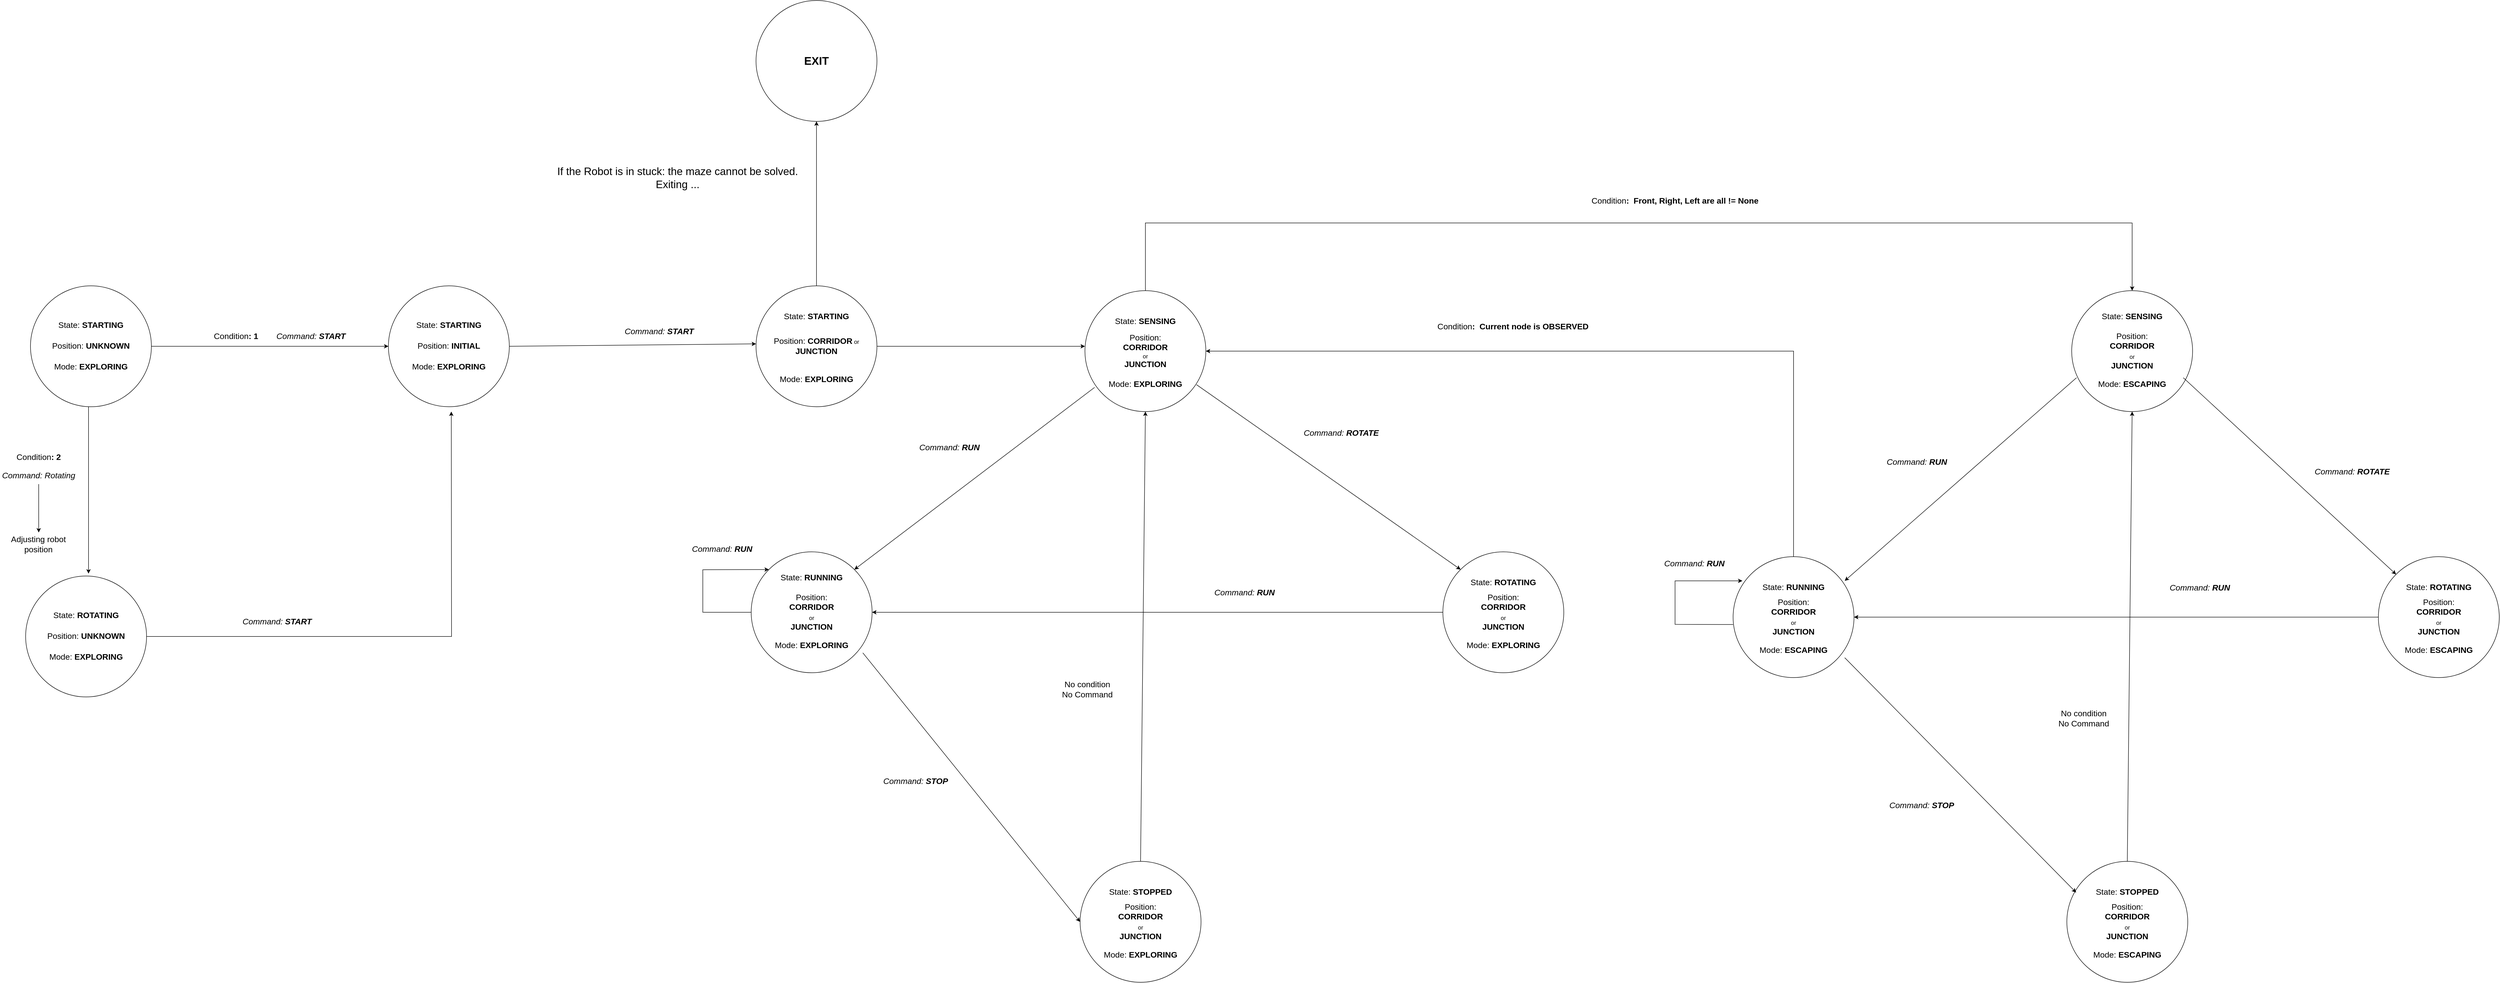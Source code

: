 <mxfile version="20.6.0" type="device"><diagram id="oHIKSgTiOQkMyJWuB0hQ" name="Page-1"><mxGraphModel dx="2877" dy="2372" grid="1" gridSize="10" guides="1" tooltips="1" connect="1" arrows="1" fold="1" page="1" pageScale="1" pageWidth="827" pageHeight="1169" math="0" shadow="0"><root><mxCell id="0"/><mxCell id="1" parent="0"/><mxCell id="BIq160XvXue0IQrzYjFs-11" value="" style="group" parent="1" vertex="1" connectable="0"><mxGeometry x="-430" y="200" width="250" height="250" as="geometry"/></mxCell><mxCell id="BIq160XvXue0IQrzYjFs-1" value="" style="ellipse;whiteSpace=wrap;html=1;aspect=fixed;" parent="BIq160XvXue0IQrzYjFs-11" vertex="1"><mxGeometry width="250" height="250" as="geometry"/></mxCell><mxCell id="BIq160XvXue0IQrzYjFs-3" value="&lt;font style=&quot;font-size: 17px;&quot;&gt;State: &lt;b&gt;STARTING&lt;/b&gt;&lt;/font&gt;" style="text;html=1;strokeColor=none;fillColor=none;align=center;verticalAlign=middle;whiteSpace=wrap;rounded=0;" parent="BIq160XvXue0IQrzYjFs-11" vertex="1"><mxGeometry x="19.231" y="67.308" width="211.538" height="28.846" as="geometry"/></mxCell><mxCell id="BIq160XvXue0IQrzYjFs-8" value="&lt;font style=&quot;font-size: 17px;&quot;&gt;Position: &lt;b&gt;UNKNOWN&lt;/b&gt;&lt;/font&gt;" style="text;html=1;strokeColor=none;fillColor=none;align=center;verticalAlign=middle;whiteSpace=wrap;rounded=0;" parent="BIq160XvXue0IQrzYjFs-11" vertex="1"><mxGeometry x="19.231" y="110.577" width="211.538" height="28.846" as="geometry"/></mxCell><mxCell id="BIq160XvXue0IQrzYjFs-12" value="&lt;font style=&quot;font-size: 17px;&quot;&gt;Mode: &lt;b&gt;EXPLORING&lt;/b&gt;&lt;/font&gt;" style="text;html=1;strokeColor=none;fillColor=none;align=center;verticalAlign=middle;whiteSpace=wrap;rounded=0;" parent="BIq160XvXue0IQrzYjFs-11" vertex="1"><mxGeometry x="19.231" y="153.846" width="211.538" height="28.846" as="geometry"/></mxCell><mxCell id="BIq160XvXue0IQrzYjFs-13" value="" style="group" parent="1" vertex="1" connectable="0"><mxGeometry x="310" y="200" width="250" height="250" as="geometry"/></mxCell><mxCell id="BIq160XvXue0IQrzYjFs-14" value="" style="ellipse;whiteSpace=wrap;html=1;aspect=fixed;" parent="BIq160XvXue0IQrzYjFs-13" vertex="1"><mxGeometry width="250" height="250" as="geometry"/></mxCell><mxCell id="BIq160XvXue0IQrzYjFs-15" value="&lt;font style=&quot;font-size: 17px;&quot;&gt;State: &lt;b&gt;STARTING&lt;/b&gt;&lt;/font&gt;" style="text;html=1;strokeColor=none;fillColor=none;align=center;verticalAlign=middle;whiteSpace=wrap;rounded=0;" parent="BIq160XvXue0IQrzYjFs-13" vertex="1"><mxGeometry x="19.231" y="67.308" width="211.538" height="28.846" as="geometry"/></mxCell><mxCell id="BIq160XvXue0IQrzYjFs-16" value="&lt;font style=&quot;font-size: 17px;&quot;&gt;Position: &lt;b&gt;INITIAL&lt;/b&gt;&lt;/font&gt;" style="text;html=1;strokeColor=none;fillColor=none;align=center;verticalAlign=middle;whiteSpace=wrap;rounded=0;" parent="BIq160XvXue0IQrzYjFs-13" vertex="1"><mxGeometry x="19.231" y="110.577" width="211.538" height="28.846" as="geometry"/></mxCell><mxCell id="BIq160XvXue0IQrzYjFs-17" value="&lt;font style=&quot;font-size: 17px;&quot;&gt;Mode: &lt;b&gt;EXPLORING&lt;/b&gt;&lt;/font&gt;" style="text;html=1;strokeColor=none;fillColor=none;align=center;verticalAlign=middle;whiteSpace=wrap;rounded=0;" parent="BIq160XvXue0IQrzYjFs-13" vertex="1"><mxGeometry x="19.231" y="153.846" width="211.538" height="28.846" as="geometry"/></mxCell><mxCell id="BIq160XvXue0IQrzYjFs-19" value="" style="endArrow=classic;html=1;rounded=0;fontSize=17;exitX=1;exitY=0.5;exitDx=0;exitDy=0;entryX=0;entryY=0.5;entryDx=0;entryDy=0;" parent="1" source="BIq160XvXue0IQrzYjFs-1" target="BIq160XvXue0IQrzYjFs-14" edge="1"><mxGeometry width="50" height="50" relative="1" as="geometry"><mxPoint x="150" y="440" as="sourcePoint"/><mxPoint x="200" y="390" as="targetPoint"/></mxGeometry></mxCell><mxCell id="BIq160XvXue0IQrzYjFs-20" value="Condition&lt;b&gt;: 1&lt;/b&gt;" style="text;html=1;strokeColor=none;fillColor=none;align=center;verticalAlign=middle;whiteSpace=wrap;rounded=0;fontSize=17;" parent="1" vertex="1"><mxGeometry x="-80" y="290" width="150" height="30" as="geometry"/></mxCell><mxCell id="BIq160XvXue0IQrzYjFs-22" value="" style="endArrow=classic;html=1;rounded=0;fontSize=17;exitX=1;exitY=0.5;exitDx=0;exitDy=0;" parent="1" edge="1"><mxGeometry width="50" height="50" relative="1" as="geometry"><mxPoint x="-310.0" y="450" as="sourcePoint"/><mxPoint x="-310" y="795" as="targetPoint"/></mxGeometry></mxCell><mxCell id="BIq160XvXue0IQrzYjFs-23" value="Condition&lt;b&gt;: 2&lt;/b&gt;" style="text;html=1;strokeColor=none;fillColor=none;align=center;verticalAlign=middle;whiteSpace=wrap;rounded=0;fontSize=17;" parent="1" vertex="1"><mxGeometry x="-488" y="540" width="150" height="30" as="geometry"/></mxCell><mxCell id="BIq160XvXue0IQrzYjFs-31" style="edgeStyle=orthogonalEdgeStyle;rounded=0;orthogonalLoop=1;jettySize=auto;html=1;exitX=0.5;exitY=1;exitDx=0;exitDy=0;fontSize=17;" parent="1" source="BIq160XvXue0IQrzYjFs-24" target="BIq160XvXue0IQrzYjFs-32" edge="1"><mxGeometry relative="1" as="geometry"><mxPoint x="-413.273" y="680" as="targetPoint"/></mxGeometry></mxCell><mxCell id="BIq160XvXue0IQrzYjFs-24" value="&lt;div&gt;&lt;i&gt;Command: Rotating&lt;/i&gt;&lt;/div&gt;&lt;div&gt;&lt;i&gt;&lt;br&gt;&lt;/i&gt;&lt;/div&gt;" style="text;html=1;strokeColor=none;fillColor=none;align=center;verticalAlign=middle;whiteSpace=wrap;rounded=0;fontSize=17;" parent="1" vertex="1"><mxGeometry x="-493" y="595" width="160" height="15" as="geometry"/></mxCell><mxCell id="BIq160XvXue0IQrzYjFs-25" value="" style="group" parent="1" vertex="1" connectable="0"><mxGeometry x="-440" y="800" width="250" height="250" as="geometry"/></mxCell><mxCell id="BIq160XvXue0IQrzYjFs-26" value="" style="ellipse;whiteSpace=wrap;html=1;aspect=fixed;" parent="BIq160XvXue0IQrzYjFs-25" vertex="1"><mxGeometry width="250" height="250" as="geometry"/></mxCell><mxCell id="BIq160XvXue0IQrzYjFs-27" value="&lt;font style=&quot;font-size: 17px;&quot;&gt;State: &lt;b&gt;ROTATING&lt;/b&gt;&lt;/font&gt;" style="text;html=1;strokeColor=none;fillColor=none;align=center;verticalAlign=middle;whiteSpace=wrap;rounded=0;" parent="BIq160XvXue0IQrzYjFs-25" vertex="1"><mxGeometry x="19.231" y="67.308" width="211.538" height="28.846" as="geometry"/></mxCell><mxCell id="BIq160XvXue0IQrzYjFs-28" value="&lt;font style=&quot;font-size: 17px;&quot;&gt;Position: &lt;b&gt;UNKNOWN&lt;/b&gt;&lt;/font&gt;" style="text;html=1;strokeColor=none;fillColor=none;align=center;verticalAlign=middle;whiteSpace=wrap;rounded=0;" parent="BIq160XvXue0IQrzYjFs-25" vertex="1"><mxGeometry x="19.231" y="110.577" width="211.538" height="28.846" as="geometry"/></mxCell><mxCell id="BIq160XvXue0IQrzYjFs-29" value="&lt;font style=&quot;font-size: 17px;&quot;&gt;Mode: &lt;b&gt;EXPLORING&lt;/b&gt;&lt;/font&gt;" style="text;html=1;strokeColor=none;fillColor=none;align=center;verticalAlign=middle;whiteSpace=wrap;rounded=0;" parent="BIq160XvXue0IQrzYjFs-25" vertex="1"><mxGeometry x="19.231" y="153.846" width="211.538" height="28.846" as="geometry"/></mxCell><mxCell id="BIq160XvXue0IQrzYjFs-32" value="Adjusting robot position" style="text;html=1;strokeColor=none;fillColor=none;align=center;verticalAlign=middle;whiteSpace=wrap;rounded=0;fontSize=17;" parent="1" vertex="1"><mxGeometry x="-485.64" y="710" width="145.27" height="50" as="geometry"/></mxCell><mxCell id="BIq160XvXue0IQrzYjFs-33" style="edgeStyle=orthogonalEdgeStyle;rounded=0;orthogonalLoop=1;jettySize=auto;html=1;exitX=1;exitY=0.5;exitDx=0;exitDy=0;fontSize=17;" parent="1" source="BIq160XvXue0IQrzYjFs-26" edge="1"><mxGeometry relative="1" as="geometry"><mxPoint x="440" y="460" as="targetPoint"/></mxGeometry></mxCell><mxCell id="BIq160XvXue0IQrzYjFs-35" value="" style="group" parent="1" vertex="1" connectable="0"><mxGeometry x="1070" y="200" width="250" height="250" as="geometry"/></mxCell><mxCell id="BIq160XvXue0IQrzYjFs-36" value="" style="ellipse;whiteSpace=wrap;html=1;aspect=fixed;" parent="BIq160XvXue0IQrzYjFs-35" vertex="1"><mxGeometry width="250" height="250" as="geometry"/></mxCell><mxCell id="BIq160XvXue0IQrzYjFs-37" value="&lt;font style=&quot;font-size: 17px;&quot;&gt;State: &lt;b&gt;STARTING&lt;/b&gt;&lt;/font&gt;" style="text;html=1;strokeColor=none;fillColor=none;align=center;verticalAlign=middle;whiteSpace=wrap;rounded=0;" parent="BIq160XvXue0IQrzYjFs-35" vertex="1"><mxGeometry x="19.231" y="49.998" width="211.538" height="28.846" as="geometry"/></mxCell><mxCell id="BIq160XvXue0IQrzYjFs-38" value="&lt;font style=&quot;font-size: 17px;&quot;&gt;Position: &lt;b&gt;CORRIDOR&lt;/b&gt;&lt;/font&gt; or &lt;font style=&quot;font-size: 17px;&quot;&gt;&lt;b&gt;JUNCTION&lt;/b&gt;&lt;/font&gt;" style="text;html=1;strokeColor=none;fillColor=none;align=center;verticalAlign=middle;whiteSpace=wrap;rounded=0;" parent="BIq160XvXue0IQrzYjFs-35" vertex="1"><mxGeometry x="19.231" y="110.577" width="211.538" height="28.846" as="geometry"/></mxCell><mxCell id="BIq160XvXue0IQrzYjFs-39" value="&lt;font style=&quot;font-size: 17px;&quot;&gt;Mode: &lt;b&gt;EXPLORING&lt;/b&gt;&lt;/font&gt;" style="text;html=1;strokeColor=none;fillColor=none;align=center;verticalAlign=middle;whiteSpace=wrap;rounded=0;" parent="BIq160XvXue0IQrzYjFs-35" vertex="1"><mxGeometry x="19.231" y="179.996" width="211.538" height="28.846" as="geometry"/></mxCell><mxCell id="BIq160XvXue0IQrzYjFs-40" value="" style="endArrow=classic;html=1;rounded=0;fontSize=17;exitX=1;exitY=0.5;exitDx=0;exitDy=0;entryX=0;entryY=0.5;entryDx=0;entryDy=0;" parent="1" source="BIq160XvXue0IQrzYjFs-14" edge="1"><mxGeometry width="50" height="50" relative="1" as="geometry"><mxPoint x="580.0" y="320.0" as="sourcePoint"/><mxPoint x="1070.0" y="320.0" as="targetPoint"/></mxGeometry></mxCell><mxCell id="BIq160XvXue0IQrzYjFs-41" value="&lt;i&gt;Command: &lt;b&gt;START&lt;/b&gt;&lt;/i&gt;" style="text;html=1;strokeColor=none;fillColor=none;align=center;verticalAlign=middle;whiteSpace=wrap;rounded=0;fontSize=17;" parent="1" vertex="1"><mxGeometry x="790" y="280" width="160" height="30" as="geometry"/></mxCell><mxCell id="BIq160XvXue0IQrzYjFs-42" value="" style="group" parent="1" vertex="1" connectable="0"><mxGeometry x="1750" y="210" width="250" height="250" as="geometry"/></mxCell><mxCell id="BIq160XvXue0IQrzYjFs-43" value="" style="ellipse;whiteSpace=wrap;html=1;aspect=fixed;" parent="BIq160XvXue0IQrzYjFs-42" vertex="1"><mxGeometry width="250" height="250" as="geometry"/></mxCell><mxCell id="BIq160XvXue0IQrzYjFs-44" value="&lt;font style=&quot;font-size: 17px;&quot;&gt;State: &lt;b&gt;SENSING&lt;/b&gt;&lt;/font&gt;" style="text;html=1;strokeColor=none;fillColor=none;align=center;verticalAlign=middle;whiteSpace=wrap;rounded=0;" parent="BIq160XvXue0IQrzYjFs-42" vertex="1"><mxGeometry x="19.231" y="49.998" width="211.538" height="28.846" as="geometry"/></mxCell><mxCell id="BIq160XvXue0IQrzYjFs-45" value="&lt;div&gt;&lt;font style=&quot;font-size: 17px;&quot;&gt;Position: &lt;br&gt;&lt;/font&gt;&lt;/div&gt;&lt;div&gt;&lt;font style=&quot;font-size: 17px;&quot;&gt;&lt;b&gt;CORRIDOR&lt;/b&gt;&lt;/font&gt; &lt;br&gt;&lt;/div&gt;&lt;div&gt;or &lt;br&gt;&lt;/div&gt;&lt;div&gt;&lt;font style=&quot;font-size: 17px;&quot;&gt;&lt;b&gt;JUNCTION&lt;/b&gt;&lt;/font&gt;&lt;/div&gt;" style="text;html=1;strokeColor=none;fillColor=none;align=center;verticalAlign=middle;whiteSpace=wrap;rounded=0;" parent="BIq160XvXue0IQrzYjFs-42" vertex="1"><mxGeometry x="19.231" y="110.577" width="211.538" height="28.846" as="geometry"/></mxCell><mxCell id="BIq160XvXue0IQrzYjFs-46" value="&lt;font style=&quot;font-size: 17px;&quot;&gt;Mode: &lt;b&gt;EXPLORING&lt;/b&gt;&lt;/font&gt;" style="text;html=1;strokeColor=none;fillColor=none;align=center;verticalAlign=middle;whiteSpace=wrap;rounded=0;" parent="BIq160XvXue0IQrzYjFs-42" vertex="1"><mxGeometry x="19.231" y="179.996" width="211.538" height="28.846" as="geometry"/></mxCell><mxCell id="BIq160XvXue0IQrzYjFs-48" value="" style="group" parent="1" vertex="1" connectable="0"><mxGeometry x="1060" y="750" width="250" height="250" as="geometry"/></mxCell><mxCell id="BIq160XvXue0IQrzYjFs-49" value="" style="ellipse;whiteSpace=wrap;html=1;aspect=fixed;" parent="BIq160XvXue0IQrzYjFs-48" vertex="1"><mxGeometry width="250" height="250" as="geometry"/></mxCell><mxCell id="BIq160XvXue0IQrzYjFs-50" value="&lt;font style=&quot;font-size: 17px;&quot;&gt;State: &lt;b&gt;RUNNING&lt;/b&gt;&lt;/font&gt;" style="text;html=1;strokeColor=none;fillColor=none;align=center;verticalAlign=middle;whiteSpace=wrap;rounded=0;" parent="BIq160XvXue0IQrzYjFs-48" vertex="1"><mxGeometry x="19.231" y="39.998" width="211.538" height="28.846" as="geometry"/></mxCell><mxCell id="BIq160XvXue0IQrzYjFs-51" value="&lt;div&gt;&lt;font style=&quot;font-size: 17px;&quot;&gt;Position: &lt;br&gt;&lt;/font&gt;&lt;/div&gt;&lt;div&gt;&lt;font style=&quot;font-size: 17px;&quot;&gt;&lt;b&gt;CORRIDOR&lt;/b&gt;&lt;/font&gt; &lt;br&gt;&lt;/div&gt;&lt;div&gt;or &lt;font style=&quot;font-size: 17px;&quot;&gt;&lt;b&gt;&lt;br&gt;&lt;/b&gt;&lt;/font&gt;&lt;/div&gt;&lt;div&gt;&lt;font style=&quot;font-size: 17px;&quot;&gt;&lt;b&gt;JUNCTION&lt;/b&gt;&lt;/font&gt;&lt;/div&gt;" style="text;html=1;strokeColor=none;fillColor=none;align=center;verticalAlign=middle;whiteSpace=wrap;rounded=0;" parent="BIq160XvXue0IQrzYjFs-48" vertex="1"><mxGeometry x="19.231" y="110.577" width="211.538" height="28.846" as="geometry"/></mxCell><mxCell id="BIq160XvXue0IQrzYjFs-52" value="&lt;font style=&quot;font-size: 17px;&quot;&gt;Mode: &lt;b&gt;EXPLORING&lt;/b&gt;&lt;/font&gt;" style="text;html=1;strokeColor=none;fillColor=none;align=center;verticalAlign=middle;whiteSpace=wrap;rounded=0;" parent="BIq160XvXue0IQrzYjFs-48" vertex="1"><mxGeometry x="19.231" y="179.996" width="211.538" height="28.846" as="geometry"/></mxCell><mxCell id="BIq160XvXue0IQrzYjFs-143" value="" style="endArrow=classic;html=1;rounded=0;fontSize=22;entryX=0;entryY=0;entryDx=0;entryDy=0;exitX=0;exitY=0.5;exitDx=0;exitDy=0;" parent="BIq160XvXue0IQrzYjFs-48" source="BIq160XvXue0IQrzYjFs-49" target="BIq160XvXue0IQrzYjFs-49" edge="1"><mxGeometry width="50" height="50" relative="1" as="geometry"><mxPoint x="-120" y="37" as="sourcePoint"/><mxPoint x="250" y="180" as="targetPoint"/><Array as="points"><mxPoint x="-100" y="125"/><mxPoint x="-100" y="37"/></Array></mxGeometry></mxCell><mxCell id="BIq160XvXue0IQrzYjFs-53" value="" style="group" parent="1" vertex="1" connectable="0"><mxGeometry x="2490" y="750" width="250" height="250" as="geometry"/></mxCell><mxCell id="BIq160XvXue0IQrzYjFs-54" value="" style="ellipse;whiteSpace=wrap;html=1;aspect=fixed;" parent="BIq160XvXue0IQrzYjFs-53" vertex="1"><mxGeometry width="250" height="250" as="geometry"/></mxCell><mxCell id="BIq160XvXue0IQrzYjFs-55" value="&lt;font style=&quot;font-size: 17px;&quot;&gt;State: &lt;b&gt;ROTATING&lt;/b&gt;&lt;/font&gt;" style="text;html=1;strokeColor=none;fillColor=none;align=center;verticalAlign=middle;whiteSpace=wrap;rounded=0;" parent="BIq160XvXue0IQrzYjFs-53" vertex="1"><mxGeometry x="19.231" y="49.998" width="211.538" height="28.846" as="geometry"/></mxCell><mxCell id="BIq160XvXue0IQrzYjFs-56" value="&lt;div&gt;&lt;font style=&quot;font-size: 17px;&quot;&gt;Position: &lt;b&gt;&lt;br&gt;&lt;/b&gt;&lt;/font&gt;&lt;/div&gt;&lt;div&gt;&lt;font style=&quot;font-size: 17px;&quot;&gt;&lt;b&gt;CORRIDOR&lt;/b&gt;&lt;/font&gt; &lt;br&gt;&lt;/div&gt;&lt;div&gt;or &lt;font style=&quot;font-size: 17px;&quot;&gt;&lt;b&gt;&lt;br&gt;&lt;/b&gt;&lt;/font&gt;&lt;/div&gt;&lt;div&gt;&lt;font style=&quot;font-size: 17px;&quot;&gt;&lt;b&gt;JUNCTION&lt;/b&gt;&lt;/font&gt;&lt;/div&gt;" style="text;html=1;strokeColor=none;fillColor=none;align=center;verticalAlign=middle;whiteSpace=wrap;rounded=0;" parent="BIq160XvXue0IQrzYjFs-53" vertex="1"><mxGeometry x="19.23" y="110" width="211.54" height="29.42" as="geometry"/></mxCell><mxCell id="BIq160XvXue0IQrzYjFs-57" value="&lt;font style=&quot;font-size: 17px;&quot;&gt;Mode: &lt;b&gt;EXPLORING&lt;/b&gt;&lt;/font&gt;" style="text;html=1;strokeColor=none;fillColor=none;align=center;verticalAlign=middle;whiteSpace=wrap;rounded=0;" parent="BIq160XvXue0IQrzYjFs-53" vertex="1"><mxGeometry x="19.231" y="179.996" width="211.538" height="28.846" as="geometry"/></mxCell><mxCell id="BIq160XvXue0IQrzYjFs-58" value="" style="group" parent="1" vertex="1" connectable="0"><mxGeometry x="1070" y="-390" width="250" height="250" as="geometry"/></mxCell><mxCell id="BIq160XvXue0IQrzYjFs-59" value="" style="ellipse;whiteSpace=wrap;html=1;aspect=fixed;" parent="BIq160XvXue0IQrzYjFs-58" vertex="1"><mxGeometry width="250" height="250" as="geometry"/></mxCell><mxCell id="BIq160XvXue0IQrzYjFs-60" value="&lt;font style=&quot;font-size: 23px;&quot;&gt;&lt;b&gt;EXIT&lt;/b&gt;&lt;/font&gt;" style="text;html=1;strokeColor=none;fillColor=none;align=center;verticalAlign=middle;whiteSpace=wrap;rounded=0;" parent="BIq160XvXue0IQrzYjFs-58" vertex="1"><mxGeometry x="19.231" y="110.578" width="211.538" height="28.846" as="geometry"/></mxCell><mxCell id="BIq160XvXue0IQrzYjFs-64" style="edgeStyle=orthogonalEdgeStyle;rounded=0;orthogonalLoop=1;jettySize=auto;html=1;exitX=0.5;exitY=0;exitDx=0;exitDy=0;entryX=0.5;entryY=1;entryDx=0;entryDy=0;fontSize=17;" parent="1" source="BIq160XvXue0IQrzYjFs-36" target="BIq160XvXue0IQrzYjFs-59" edge="1"><mxGeometry relative="1" as="geometry"/></mxCell><mxCell id="BIq160XvXue0IQrzYjFs-65" value="&lt;div style=&quot;font-size: 22px;&quot;&gt;&lt;font style=&quot;font-size: 22px;&quot;&gt;If the Robot is in stuck: the maze cannot be solved.&lt;/font&gt;&lt;/div&gt;&lt;div style=&quot;font-size: 22px;&quot;&gt;&lt;font style=&quot;font-size: 22px;&quot;&gt;Exiting ...&lt;br&gt;&lt;/font&gt;&lt;/div&gt;" style="text;html=1;strokeColor=none;fillColor=none;align=center;verticalAlign=middle;whiteSpace=wrap;rounded=0;fontSize=17;" parent="1" vertex="1"><mxGeometry x="648" y="-88" width="520" height="130" as="geometry"/></mxCell><mxCell id="BIq160XvXue0IQrzYjFs-72" value="" style="group" parent="1" vertex="1" connectable="0"><mxGeometry x="1740" y="1390" width="250" height="250" as="geometry"/></mxCell><mxCell id="BIq160XvXue0IQrzYjFs-73" value="" style="ellipse;whiteSpace=wrap;html=1;aspect=fixed;" parent="BIq160XvXue0IQrzYjFs-72" vertex="1"><mxGeometry width="250" height="250" as="geometry"/></mxCell><mxCell id="BIq160XvXue0IQrzYjFs-74" value="&lt;font style=&quot;font-size: 17px;&quot;&gt;State: &lt;b&gt;STOPPED&lt;/b&gt;&lt;/font&gt;" style="text;html=1;strokeColor=none;fillColor=none;align=center;verticalAlign=middle;whiteSpace=wrap;rounded=0;" parent="BIq160XvXue0IQrzYjFs-72" vertex="1"><mxGeometry x="19.231" y="49.998" width="211.538" height="28.846" as="geometry"/></mxCell><mxCell id="BIq160XvXue0IQrzYjFs-75" value="&lt;div&gt;&lt;font style=&quot;font-size: 17px;&quot;&gt;Position: &lt;b&gt;&lt;br&gt;&lt;/b&gt;&lt;/font&gt;&lt;/div&gt;&lt;div&gt;&lt;font style=&quot;font-size: 17px;&quot;&gt;&lt;b&gt;CORRIDOR&lt;/b&gt;&lt;/font&gt; &lt;br&gt;&lt;/div&gt;&lt;div&gt;or &lt;font style=&quot;font-size: 17px;&quot;&gt;&lt;b&gt;&lt;br&gt;&lt;/b&gt;&lt;/font&gt;&lt;/div&gt;&lt;div&gt;&lt;font style=&quot;font-size: 17px;&quot;&gt;&lt;b&gt;JUNCTION&lt;/b&gt;&lt;/font&gt;&lt;/div&gt;" style="text;html=1;strokeColor=none;fillColor=none;align=center;verticalAlign=middle;whiteSpace=wrap;rounded=0;" parent="BIq160XvXue0IQrzYjFs-72" vertex="1"><mxGeometry x="19.231" y="110.577" width="211.538" height="28.846" as="geometry"/></mxCell><mxCell id="BIq160XvXue0IQrzYjFs-76" value="&lt;font style=&quot;font-size: 17px;&quot;&gt;Mode: &lt;b&gt;EXPLORING&lt;/b&gt;&lt;/font&gt;" style="text;html=1;strokeColor=none;fillColor=none;align=center;verticalAlign=middle;whiteSpace=wrap;rounded=0;" parent="BIq160XvXue0IQrzYjFs-72" vertex="1"><mxGeometry x="19.231" y="179.996" width="211.538" height="28.846" as="geometry"/></mxCell><mxCell id="BIq160XvXue0IQrzYjFs-79" value="" style="endArrow=classic;html=1;rounded=0;fontSize=23;entryX=0.5;entryY=1;entryDx=0;entryDy=0;exitX=0.5;exitY=0;exitDx=0;exitDy=0;" parent="1" source="BIq160XvXue0IQrzYjFs-73" target="BIq160XvXue0IQrzYjFs-43" edge="1"><mxGeometry width="50" height="50" relative="1" as="geometry"><mxPoint x="1920" y="980" as="sourcePoint"/><mxPoint x="1970" y="930" as="targetPoint"/></mxGeometry></mxCell><mxCell id="BIq160XvXue0IQrzYjFs-80" value="" style="endArrow=classic;html=1;rounded=0;fontSize=23;exitX=1;exitY=1;exitDx=0;exitDy=0;entryX=0;entryY=0.5;entryDx=0;entryDy=0;" parent="1" source="BIq160XvXue0IQrzYjFs-52" target="BIq160XvXue0IQrzYjFs-73" edge="1"><mxGeometry width="50" height="50" relative="1" as="geometry"><mxPoint x="1920" y="980" as="sourcePoint"/><mxPoint x="1970" y="930" as="targetPoint"/></mxGeometry></mxCell><mxCell id="BIq160XvXue0IQrzYjFs-81" value="" style="endArrow=classic;html=1;rounded=0;fontSize=23;exitX=0;exitY=0.5;exitDx=0;exitDy=0;" parent="1" source="BIq160XvXue0IQrzYjFs-54" edge="1"><mxGeometry width="50" height="50" relative="1" as="geometry"><mxPoint x="2430" y="1130" as="sourcePoint"/><mxPoint x="1310" y="875" as="targetPoint"/></mxGeometry></mxCell><mxCell id="BIq160XvXue0IQrzYjFs-82" value="" style="endArrow=classic;html=1;rounded=0;fontSize=23;entryX=1;entryY=0;entryDx=0;entryDy=0;" parent="1" target="BIq160XvXue0IQrzYjFs-49" edge="1"><mxGeometry width="50" height="50" relative="1" as="geometry"><mxPoint x="1770" y="410" as="sourcePoint"/><mxPoint x="1970" y="870" as="targetPoint"/></mxGeometry></mxCell><mxCell id="BIq160XvXue0IQrzYjFs-83" value="" style="endArrow=classic;html=1;rounded=0;fontSize=23;entryX=0;entryY=0;entryDx=0;entryDy=0;exitX=1;exitY=0.5;exitDx=0;exitDy=0;" parent="1" source="BIq160XvXue0IQrzYjFs-46" target="BIq160XvXue0IQrzYjFs-54" edge="1"><mxGeometry width="50" height="50" relative="1" as="geometry"><mxPoint x="1920" y="920" as="sourcePoint"/><mxPoint x="1970" y="870" as="targetPoint"/></mxGeometry></mxCell><mxCell id="BIq160XvXue0IQrzYjFs-85" value="" style="group" parent="1" vertex="1" connectable="0"><mxGeometry x="3790" y="210" width="250" height="250" as="geometry"/></mxCell><mxCell id="BIq160XvXue0IQrzYjFs-86" value="" style="ellipse;whiteSpace=wrap;html=1;aspect=fixed;" parent="BIq160XvXue0IQrzYjFs-85" vertex="1"><mxGeometry width="250" height="250" as="geometry"/></mxCell><mxCell id="BIq160XvXue0IQrzYjFs-87" value="&lt;font style=&quot;font-size: 17px;&quot;&gt;State: &lt;b&gt;SENSING&lt;/b&gt;&lt;/font&gt;" style="text;html=1;strokeColor=none;fillColor=none;align=center;verticalAlign=middle;whiteSpace=wrap;rounded=0;" parent="BIq160XvXue0IQrzYjFs-85" vertex="1"><mxGeometry x="19.231" y="39.998" width="211.538" height="28.846" as="geometry"/></mxCell><mxCell id="BIq160XvXue0IQrzYjFs-88" value="&lt;div&gt;&lt;font style=&quot;font-size: 17px;&quot;&gt;Position: &lt;b&gt;&lt;br&gt;&lt;/b&gt;&lt;/font&gt;&lt;/div&gt;&lt;div&gt;&lt;font style=&quot;font-size: 17px;&quot;&gt;&lt;b&gt;CORRIDOR&lt;/b&gt;&lt;/font&gt; &lt;br&gt;&lt;/div&gt;&lt;div&gt;or &lt;font style=&quot;font-size: 17px;&quot;&gt;&lt;b&gt;&lt;br&gt;&lt;/b&gt;&lt;/font&gt;&lt;/div&gt;&lt;div&gt;&lt;font style=&quot;font-size: 17px;&quot;&gt;&lt;b&gt;JUNCTION&lt;/b&gt;&lt;/font&gt;&lt;/div&gt;" style="text;html=1;strokeColor=none;fillColor=none;align=center;verticalAlign=middle;whiteSpace=wrap;rounded=0;" parent="BIq160XvXue0IQrzYjFs-85" vertex="1"><mxGeometry x="19.231" y="110.577" width="211.538" height="28.846" as="geometry"/></mxCell><mxCell id="BIq160XvXue0IQrzYjFs-89" value="&lt;font style=&quot;font-size: 17px;&quot;&gt;Mode: &lt;b&gt;ESCAPING&lt;/b&gt;&lt;/font&gt;" style="text;html=1;strokeColor=none;fillColor=none;align=center;verticalAlign=middle;whiteSpace=wrap;rounded=0;" parent="BIq160XvXue0IQrzYjFs-85" vertex="1"><mxGeometry x="19.231" y="179.996" width="211.538" height="28.846" as="geometry"/></mxCell><mxCell id="BIq160XvXue0IQrzYjFs-90" value="" style="group" parent="1" vertex="1" connectable="0"><mxGeometry x="3090" y="760" width="250" height="250" as="geometry"/></mxCell><mxCell id="BIq160XvXue0IQrzYjFs-91" value="" style="ellipse;whiteSpace=wrap;html=1;aspect=fixed;" parent="BIq160XvXue0IQrzYjFs-90" vertex="1"><mxGeometry width="250" height="250" as="geometry"/></mxCell><mxCell id="BIq160XvXue0IQrzYjFs-92" value="&lt;font style=&quot;font-size: 17px;&quot;&gt;State: &lt;b&gt;RUNNING&lt;/b&gt;&lt;/font&gt;" style="text;html=1;strokeColor=none;fillColor=none;align=center;verticalAlign=middle;whiteSpace=wrap;rounded=0;" parent="BIq160XvXue0IQrzYjFs-90" vertex="1"><mxGeometry x="19.231" y="49.998" width="211.538" height="28.846" as="geometry"/></mxCell><mxCell id="BIq160XvXue0IQrzYjFs-93" value="&lt;div&gt;&lt;font style=&quot;font-size: 17px;&quot;&gt;Position: &lt;br&gt;&lt;/font&gt;&lt;/div&gt;&lt;div&gt;&lt;font style=&quot;font-size: 17px;&quot;&gt;&lt;b&gt;CORRIDOR&lt;/b&gt;&lt;/font&gt; &lt;br&gt;&lt;/div&gt;&lt;div&gt;or &lt;font style=&quot;font-size: 17px;&quot;&gt;&lt;b&gt;&lt;br&gt;&lt;/b&gt;&lt;/font&gt;&lt;/div&gt;&lt;div&gt;&lt;font style=&quot;font-size: 17px;&quot;&gt;&lt;b&gt;JUNCTION&lt;/b&gt;&lt;/font&gt;&lt;/div&gt;" style="text;html=1;strokeColor=none;fillColor=none;align=center;verticalAlign=middle;whiteSpace=wrap;rounded=0;" parent="BIq160XvXue0IQrzYjFs-90" vertex="1"><mxGeometry x="19.231" y="110.577" width="211.538" height="28.846" as="geometry"/></mxCell><mxCell id="BIq160XvXue0IQrzYjFs-94" value="&lt;font style=&quot;font-size: 17px;&quot;&gt;Mode: &lt;b&gt;ESCAPING&lt;/b&gt;&lt;/font&gt;" style="text;html=1;strokeColor=none;fillColor=none;align=center;verticalAlign=middle;whiteSpace=wrap;rounded=0;" parent="BIq160XvXue0IQrzYjFs-90" vertex="1"><mxGeometry x="19.231" y="179.996" width="211.538" height="28.846" as="geometry"/></mxCell><mxCell id="BIq160XvXue0IQrzYjFs-141" value="" style="endArrow=classic;html=1;rounded=0;fontSize=22;exitX=0;exitY=0.561;exitDx=0;exitDy=0;entryX=0;entryY=0;entryDx=0;entryDy=0;exitPerimeter=0;" parent="BIq160XvXue0IQrzYjFs-90" source="BIq160XvXue0IQrzYjFs-91" target="BIq160XvXue0IQrzYjFs-92" edge="1"><mxGeometry width="50" height="50" relative="1" as="geometry"><mxPoint x="-2020.0" y="125.0" as="sourcePoint"/><mxPoint x="-1895" y="4.547e-13" as="targetPoint"/><Array as="points"><mxPoint x="-120" y="140"/><mxPoint x="-120" y="50"/></Array></mxGeometry></mxCell><mxCell id="BIq160XvXue0IQrzYjFs-95" value="" style="group" parent="1" vertex="1" connectable="0"><mxGeometry x="4424" y="760" width="250" height="250" as="geometry"/></mxCell><mxCell id="BIq160XvXue0IQrzYjFs-96" value="" style="ellipse;whiteSpace=wrap;html=1;aspect=fixed;" parent="BIq160XvXue0IQrzYjFs-95" vertex="1"><mxGeometry width="250" height="250" as="geometry"/></mxCell><mxCell id="BIq160XvXue0IQrzYjFs-97" value="&lt;font style=&quot;font-size: 17px;&quot;&gt;State: &lt;b&gt;ROTATING&lt;/b&gt;&lt;/font&gt;" style="text;html=1;strokeColor=none;fillColor=none;align=center;verticalAlign=middle;whiteSpace=wrap;rounded=0;" parent="BIq160XvXue0IQrzYjFs-95" vertex="1"><mxGeometry x="19.231" y="49.998" width="211.538" height="28.846" as="geometry"/></mxCell><mxCell id="BIq160XvXue0IQrzYjFs-98" value="&lt;div&gt;&lt;font style=&quot;font-size: 17px;&quot;&gt;Position: &lt;b&gt;&lt;br&gt;&lt;/b&gt;&lt;/font&gt;&lt;/div&gt;&lt;div&gt;&lt;font style=&quot;font-size: 17px;&quot;&gt;&lt;b&gt;CORRIDOR&lt;/b&gt;&lt;/font&gt; &lt;br&gt;&lt;/div&gt;&lt;div&gt;or &lt;font style=&quot;font-size: 17px;&quot;&gt;&lt;b&gt;&lt;br&gt;&lt;/b&gt;&lt;/font&gt;&lt;/div&gt;&lt;div&gt;&lt;font style=&quot;font-size: 17px;&quot;&gt;&lt;b&gt;JUNCTION&lt;/b&gt;&lt;/font&gt;&lt;/div&gt;" style="text;html=1;strokeColor=none;fillColor=none;align=center;verticalAlign=middle;whiteSpace=wrap;rounded=0;" parent="BIq160XvXue0IQrzYjFs-95" vertex="1"><mxGeometry x="19.231" y="110.577" width="211.538" height="28.846" as="geometry"/></mxCell><mxCell id="BIq160XvXue0IQrzYjFs-99" value="&lt;font style=&quot;font-size: 17px;&quot;&gt;Mode: &lt;b&gt;ESCAPING&lt;/b&gt;&lt;/font&gt;" style="text;html=1;strokeColor=none;fillColor=none;align=center;verticalAlign=middle;whiteSpace=wrap;rounded=0;" parent="BIq160XvXue0IQrzYjFs-95" vertex="1"><mxGeometry x="19.231" y="179.996" width="211.538" height="28.846" as="geometry"/></mxCell><mxCell id="BIq160XvXue0IQrzYjFs-100" value="" style="group" parent="1" vertex="1" connectable="0"><mxGeometry x="3780" y="1390" width="250" height="250" as="geometry"/></mxCell><mxCell id="BIq160XvXue0IQrzYjFs-101" value="" style="ellipse;whiteSpace=wrap;html=1;aspect=fixed;flipH=1;" parent="BIq160XvXue0IQrzYjFs-100" vertex="1"><mxGeometry width="250" height="250" as="geometry"/></mxCell><mxCell id="BIq160XvXue0IQrzYjFs-102" value="&lt;font style=&quot;font-size: 17px;&quot;&gt;State: &lt;b&gt;STOPPED&lt;/b&gt;&lt;/font&gt;" style="text;html=1;strokeColor=none;fillColor=none;align=center;verticalAlign=middle;whiteSpace=wrap;rounded=0;" parent="BIq160XvXue0IQrzYjFs-100" vertex="1"><mxGeometry x="19.231" y="49.998" width="211.538" height="28.846" as="geometry"/></mxCell><mxCell id="BIq160XvXue0IQrzYjFs-103" value="&lt;div&gt;&lt;font style=&quot;font-size: 17px;&quot;&gt;Position: &lt;b&gt;&lt;br&gt;&lt;/b&gt;&lt;/font&gt;&lt;/div&gt;&lt;div&gt;&lt;font style=&quot;font-size: 17px;&quot;&gt;&lt;b&gt;CORRIDOR&lt;/b&gt;&lt;/font&gt; &lt;br&gt;&lt;/div&gt;&lt;div&gt;or &lt;font style=&quot;font-size: 17px;&quot;&gt;&lt;b&gt;&lt;br&gt;&lt;/b&gt;&lt;/font&gt;&lt;/div&gt;&lt;div&gt;&lt;font style=&quot;font-size: 17px;&quot;&gt;&lt;b&gt;JUNCTION&lt;/b&gt;&lt;/font&gt;&lt;/div&gt;" style="text;html=1;strokeColor=none;fillColor=none;align=center;verticalAlign=middle;whiteSpace=wrap;rounded=0;" parent="BIq160XvXue0IQrzYjFs-100" vertex="1"><mxGeometry x="19.231" y="110.577" width="211.538" height="28.846" as="geometry"/></mxCell><mxCell id="BIq160XvXue0IQrzYjFs-104" value="&lt;font style=&quot;font-size: 17px;&quot;&gt;Mode: &lt;b&gt;ESCAPING&lt;/b&gt;&lt;/font&gt;" style="text;html=1;strokeColor=none;fillColor=none;align=center;verticalAlign=middle;whiteSpace=wrap;rounded=0;" parent="BIq160XvXue0IQrzYjFs-100" vertex="1"><mxGeometry x="19.231" y="179.996" width="211.538" height="28.846" as="geometry"/></mxCell><mxCell id="BIq160XvXue0IQrzYjFs-115" style="edgeStyle=orthogonalEdgeStyle;rounded=0;orthogonalLoop=1;jettySize=auto;html=1;exitX=0.5;exitY=0;exitDx=0;exitDy=0;entryX=1;entryY=0.5;entryDx=0;entryDy=0;fontSize=22;" parent="1" source="BIq160XvXue0IQrzYjFs-91" target="BIq160XvXue0IQrzYjFs-43" edge="1"><mxGeometry relative="1" as="geometry"/></mxCell><mxCell id="BIq160XvXue0IQrzYjFs-117" value="" style="endArrow=classic;html=1;rounded=0;fontSize=22;entryX=1;entryY=0;entryDx=0;entryDy=0;" parent="1" target="BIq160XvXue0IQrzYjFs-92" edge="1"><mxGeometry width="50" height="50" relative="1" as="geometry"><mxPoint x="3800" y="390" as="sourcePoint"/><mxPoint x="4000" y="890" as="targetPoint"/></mxGeometry></mxCell><mxCell id="BIq160XvXue0IQrzYjFs-118" value="" style="endArrow=classic;html=1;rounded=0;fontSize=22;entryX=0.5;entryY=1;entryDx=0;entryDy=0;exitX=0.5;exitY=0;exitDx=0;exitDy=0;" parent="1" source="BIq160XvXue0IQrzYjFs-101" target="BIq160XvXue0IQrzYjFs-86" edge="1"><mxGeometry width="50" height="50" relative="1" as="geometry"><mxPoint x="4270" y="900" as="sourcePoint"/><mxPoint x="4000" y="890" as="targetPoint"/></mxGeometry></mxCell><mxCell id="BIq160XvXue0IQrzYjFs-119" value="" style="endArrow=classic;html=1;rounded=0;fontSize=22;entryX=0;entryY=0.5;entryDx=0;entryDy=0;exitX=1;exitY=1;exitDx=0;exitDy=0;" parent="1" source="BIq160XvXue0IQrzYjFs-94" target="BIq160XvXue0IQrzYjFs-102" edge="1"><mxGeometry width="50" height="50" relative="1" as="geometry"><mxPoint x="3950" y="940" as="sourcePoint"/><mxPoint x="4000" y="890" as="targetPoint"/></mxGeometry></mxCell><mxCell id="BIq160XvXue0IQrzYjFs-120" value="" style="endArrow=classic;html=1;rounded=0;fontSize=22;entryX=1;entryY=0.5;entryDx=0;entryDy=0;exitX=0;exitY=0.5;exitDx=0;exitDy=0;" parent="1" source="BIq160XvXue0IQrzYjFs-96" target="BIq160XvXue0IQrzYjFs-91" edge="1"><mxGeometry width="50" height="50" relative="1" as="geometry"><mxPoint x="3860" y="940" as="sourcePoint"/><mxPoint x="3910" y="890" as="targetPoint"/></mxGeometry></mxCell><mxCell id="BIq160XvXue0IQrzYjFs-121" value="" style="endArrow=classic;html=1;rounded=0;fontSize=22;exitX=0.5;exitY=0;exitDx=0;exitDy=0;entryX=0.5;entryY=0;entryDx=0;entryDy=0;" parent="1" source="BIq160XvXue0IQrzYjFs-43" target="BIq160XvXue0IQrzYjFs-86" edge="1"><mxGeometry width="50" height="50" relative="1" as="geometry"><mxPoint x="2670" y="740" as="sourcePoint"/><mxPoint x="2720" y="690" as="targetPoint"/><Array as="points"><mxPoint x="1875" y="70"/><mxPoint x="3915" y="70"/></Array></mxGeometry></mxCell><mxCell id="BIq160XvXue0IQrzYjFs-125" value="&lt;i&gt;Command: &lt;b&gt;RUN&lt;/b&gt;&lt;/i&gt;" style="text;html=1;strokeColor=none;fillColor=none;align=center;verticalAlign=middle;whiteSpace=wrap;rounded=0;fontSize=17;" parent="1" vertex="1"><mxGeometry x="920" y="730" width="160" height="30" as="geometry"/></mxCell><mxCell id="BIq160XvXue0IQrzYjFs-126" value="&lt;i&gt;Command: &lt;b&gt;START&lt;/b&gt;&lt;/i&gt;" style="text;html=1;strokeColor=none;fillColor=none;align=center;verticalAlign=middle;whiteSpace=wrap;rounded=0;fontSize=17;" parent="1" vertex="1"><mxGeometry y="880" width="160" height="30" as="geometry"/></mxCell><mxCell id="BIq160XvXue0IQrzYjFs-127" value="&lt;i&gt;Command: &lt;b&gt;START&lt;/b&gt;&lt;/i&gt;" style="text;html=1;strokeColor=none;fillColor=none;align=center;verticalAlign=middle;whiteSpace=wrap;rounded=0;fontSize=17;" parent="1" vertex="1"><mxGeometry x="70" y="290" width="160" height="30" as="geometry"/></mxCell><mxCell id="BIq160XvXue0IQrzYjFs-128" value="&lt;i&gt;Command: &lt;b&gt;STOP&lt;/b&gt;&lt;/i&gt;" style="text;html=1;strokeColor=none;fillColor=none;align=center;verticalAlign=middle;whiteSpace=wrap;rounded=0;fontSize=17;" parent="1" vertex="1"><mxGeometry x="1320" y="1210" width="160" height="30" as="geometry"/></mxCell><mxCell id="BIq160XvXue0IQrzYjFs-129" value="&lt;i&gt;Command: &lt;b&gt;RUN&lt;/b&gt;&lt;/i&gt;" style="text;html=1;strokeColor=none;fillColor=none;align=center;verticalAlign=middle;whiteSpace=wrap;rounded=0;fontSize=17;" parent="1" vertex="1"><mxGeometry x="2000" y="820" width="160" height="30" as="geometry"/></mxCell><mxCell id="BIq160XvXue0IQrzYjFs-130" value="&lt;div&gt;No condition&lt;/div&gt;&lt;div&gt;No Command&lt;br&gt;&lt;/div&gt;" style="text;html=1;strokeColor=none;fillColor=none;align=center;verticalAlign=middle;whiteSpace=wrap;rounded=0;fontSize=17;" parent="1" vertex="1"><mxGeometry x="1680" y="1020" width="150" height="30" as="geometry"/></mxCell><mxCell id="BIq160XvXue0IQrzYjFs-131" value="&lt;i&gt;Command: &lt;b&gt;ROTATE&lt;/b&gt;&lt;/i&gt;" style="text;html=1;strokeColor=none;fillColor=none;align=center;verticalAlign=middle;whiteSpace=wrap;rounded=0;fontSize=17;" parent="1" vertex="1"><mxGeometry x="2200" y="490" width="160" height="30" as="geometry"/></mxCell><mxCell id="BIq160XvXue0IQrzYjFs-132" value="&lt;i&gt;Command: &lt;b&gt;RUN&lt;/b&gt;&lt;/i&gt;" style="text;html=1;strokeColor=none;fillColor=none;align=center;verticalAlign=middle;whiteSpace=wrap;rounded=0;fontSize=17;" parent="1" vertex="1"><mxGeometry x="1390" y="520" width="160" height="30" as="geometry"/></mxCell><mxCell id="BIq160XvXue0IQrzYjFs-133" value="&lt;i&gt;Command: &lt;b&gt;RUN&lt;/b&gt;&lt;/i&gt;" style="text;html=1;strokeColor=none;fillColor=none;align=center;verticalAlign=middle;whiteSpace=wrap;rounded=0;fontSize=17;" parent="1" vertex="1"><mxGeometry x="3975" y="810" width="160" height="30" as="geometry"/></mxCell><mxCell id="BIq160XvXue0IQrzYjFs-136" value="&lt;div&gt;No condition&lt;/div&gt;&lt;div&gt;No Command&lt;br&gt;&lt;/div&gt;" style="text;html=1;strokeColor=none;fillColor=none;align=center;verticalAlign=middle;whiteSpace=wrap;rounded=0;fontSize=17;" parent="1" vertex="1"><mxGeometry x="3740" y="1080" width="150" height="30" as="geometry"/></mxCell><mxCell id="BIq160XvXue0IQrzYjFs-137" value="&lt;i&gt;Command: &lt;b&gt;STOP&lt;/b&gt;&lt;/i&gt;" style="text;html=1;strokeColor=none;fillColor=none;align=center;verticalAlign=middle;whiteSpace=wrap;rounded=0;fontSize=17;" parent="1" vertex="1"><mxGeometry x="3400" y="1260" width="160" height="30" as="geometry"/></mxCell><mxCell id="BIq160XvXue0IQrzYjFs-138" value="&lt;i&gt;Command: &lt;b&gt;RUN&lt;/b&gt;&lt;/i&gt;" style="text;html=1;strokeColor=none;fillColor=none;align=center;verticalAlign=middle;whiteSpace=wrap;rounded=0;fontSize=17;" parent="1" vertex="1"><mxGeometry x="3390" y="550" width="160" height="30" as="geometry"/></mxCell><mxCell id="BIq160XvXue0IQrzYjFs-139" value="&lt;i&gt;Command: &lt;b&gt;RUN&lt;/b&gt;&lt;/i&gt;" style="text;html=1;strokeColor=none;fillColor=none;align=center;verticalAlign=middle;whiteSpace=wrap;rounded=0;fontSize=17;" parent="1" vertex="1"><mxGeometry x="2930" y="760" width="160" height="30" as="geometry"/></mxCell><mxCell id="BIq160XvXue0IQrzYjFs-145" value="" style="endArrow=classic;html=1;rounded=0;fontSize=22;entryX=0;entryY=0;entryDx=0;entryDy=0;exitX=1;exitY=0;exitDx=0;exitDy=0;" parent="1" source="BIq160XvXue0IQrzYjFs-89" target="BIq160XvXue0IQrzYjFs-96" edge="1"><mxGeometry width="50" height="50" relative="1" as="geometry"><mxPoint x="3560" y="870" as="sourcePoint"/><mxPoint x="3610" y="820" as="targetPoint"/></mxGeometry></mxCell><mxCell id="BIq160XvXue0IQrzYjFs-146" value="&lt;i&gt;Command: &lt;b&gt;ROTATE&lt;/b&gt;&lt;/i&gt;" style="text;html=1;strokeColor=none;fillColor=none;align=center;verticalAlign=middle;whiteSpace=wrap;rounded=0;fontSize=17;" parent="1" vertex="1"><mxGeometry x="4290" y="570" width="160" height="30" as="geometry"/></mxCell><mxCell id="ryN0B2VEiTa05W6ioaez-2" value="" style="endArrow=classic;html=1;rounded=0;exitX=1;exitY=0.5;exitDx=0;exitDy=0;" edge="1" parent="1" source="BIq160XvXue0IQrzYjFs-36"><mxGeometry width="50" height="50" relative="1" as="geometry"><mxPoint x="1700" y="550" as="sourcePoint"/><mxPoint x="1750" y="325" as="targetPoint"/></mxGeometry></mxCell><mxCell id="ryN0B2VEiTa05W6ioaez-4" value="Condition&lt;b&gt;:&amp;nbsp; Current node is OBSERVED&lt;br&gt;&lt;/b&gt;" style="text;html=1;strokeColor=none;fillColor=none;align=center;verticalAlign=middle;whiteSpace=wrap;rounded=0;fontSize=17;" vertex="1" parent="1"><mxGeometry x="2340" y="240" width="590" height="90" as="geometry"/></mxCell><mxCell id="ryN0B2VEiTa05W6ioaez-5" value="Condition&lt;b&gt;:&amp;nbsp; Front, Right, Left are all != None&lt;br&gt;&lt;/b&gt;" style="text;html=1;strokeColor=none;fillColor=none;align=center;verticalAlign=middle;whiteSpace=wrap;rounded=0;fontSize=17;" vertex="1" parent="1"><mxGeometry x="2690" y="-20" width="560" height="90" as="geometry"/></mxCell></root></mxGraphModel></diagram></mxfile>